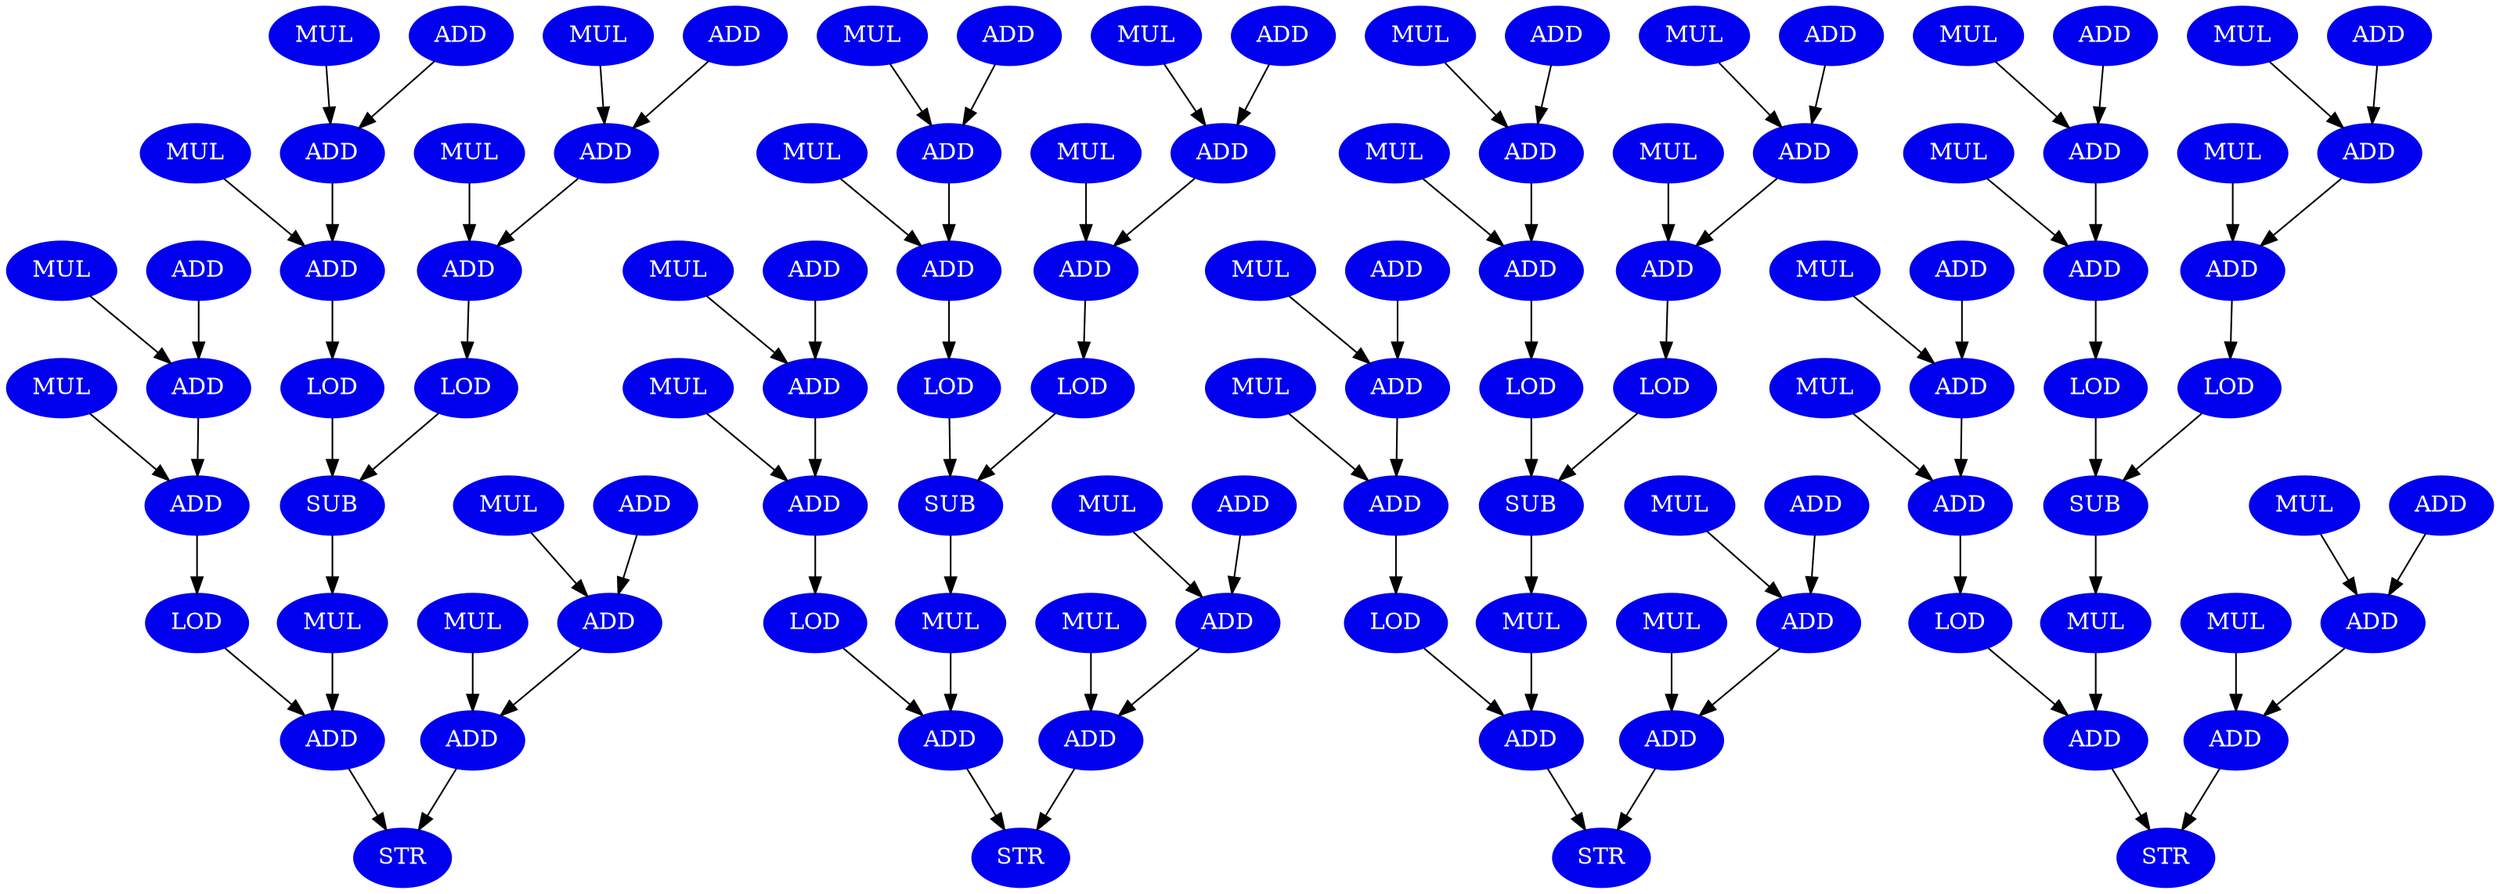 digraph interpolate_aux_dfg__12 {
    node [fontcolor=white,style=filled,color=blue2];
    MUL_2 [label = MUL ];
    MUL_3 [label = MUL ];
    ADD_5 [label = ADD ];
    ADD_7 [label = ADD ];
    ADD_9 [label = ADD ];
    LOD_10 [label = LOD ];
    MUL_13 [label = MUL ];
    MUL_14 [label = MUL ];
    ADD_16 [label = ADD ];
    ADD_18 [label = ADD ];
    ADD_20 [label = ADD ];
    LOD_21 [label = LOD ];
    MUL_24 [label = MUL ];
    MUL_25 [label = MUL ];
    ADD_27 [label = ADD ];
    ADD_29 [label = ADD ];
    ADD_31 [label = ADD ];
    LOD_32 [label = LOD ];
    SUB_34 [label = SUB ];
    MUL_35 [label = MUL ];
    ADD_36 [label = ADD ];
    MUL_38 [label = MUL ];
    MUL_39 [label = MUL ];
    ADD_41 [label = ADD ];
    ADD_43 [label = ADD ];
    ADD_45 [label = ADD ];
    STR_46 [label = STR ];
    MUL_48 [label = MUL ];
    MUL_49 [label = MUL ];
    ADD_51 [label = ADD ];
    ADD_53 [label = ADD ];
    ADD_55 [label = ADD ];
    LOD_56 [label = LOD ];
    MUL_59 [label = MUL ];
    MUL_60 [label = MUL ];
    ADD_62 [label = ADD ];
    ADD_64 [label = ADD ];
    ADD_66 [label = ADD ];
    LOD_67 [label = LOD ];
    MUL_70 [label = MUL ];
    MUL_71 [label = MUL ];
    ADD_73 [label = ADD ];
    ADD_75 [label = ADD ];
    ADD_77 [label = ADD ];
    LOD_78 [label = LOD ];
    SUB_80 [label = SUB ];
    MUL_81 [label = MUL ];
    ADD_82 [label = ADD ];
    MUL_84 [label = MUL ];
    MUL_85 [label = MUL ];
    ADD_87 [label = ADD ];
    ADD_89 [label = ADD ];
    ADD_91 [label = ADD ];
    STR_92 [label = STR ];
    MUL_94 [label = MUL ];
    MUL_95 [label = MUL ];
    ADD_97 [label = ADD ];
    ADD_99 [label = ADD ];
    ADD_101 [label = ADD ];
    LOD_102 [label = LOD ];
    MUL_105 [label = MUL ];
    MUL_106 [label = MUL ];
    ADD_108 [label = ADD ];
    ADD_110 [label = ADD ];
    ADD_112 [label = ADD ];
    LOD_113 [label = LOD ];
    MUL_116 [label = MUL ];
    MUL_117 [label = MUL ];
    ADD_119 [label = ADD ];
    ADD_121 [label = ADD ];
    ADD_123 [label = ADD ];
    LOD_124 [label = LOD ];
    SUB_126 [label = SUB ];
    MUL_127 [label = MUL ];
    ADD_128 [label = ADD ];
    MUL_130 [label = MUL ];
    MUL_131 [label = MUL ];
    ADD_133 [label = ADD ];
    ADD_135 [label = ADD ];
    ADD_137 [label = ADD ];
    STR_138 [label = STR ];
    MUL_140 [label = MUL ];
    MUL_141 [label = MUL ];
    ADD_143 [label = ADD ];
    ADD_145 [label = ADD ];
    ADD_147 [label = ADD ];
    LOD_148 [label = LOD ];
    MUL_151 [label = MUL ];
    MUL_152 [label = MUL ];
    ADD_154 [label = ADD ];
    ADD_156 [label = ADD ];
    ADD_158 [label = ADD ];
    LOD_159 [label = LOD ];
    MUL_162 [label = MUL ];
    MUL_163 [label = MUL ];
    ADD_165 [label = ADD ];
    ADD_167 [label = ADD ];
    ADD_169 [label = ADD ];
    LOD_170 [label = LOD ];
    SUB_172 [label = SUB ];
    MUL_173 [label = MUL ];
    ADD_174 [label = ADD ];
    MUL_176 [label = MUL ];
    MUL_177 [label = MUL ];
    ADD_179 [label = ADD ];
    ADD_181 [label = ADD ];
    ADD_183 [label = ADD ];
    STR_184 [label = STR ];
    MUL_2 -> ADD_9 [ name = 1 ];
    MUL_3 -> ADD_7 [ name = 2 ];
    ADD_5 -> ADD_7 [ name = 4 ];
    ADD_7 -> ADD_9 [ name = 5 ];
    ADD_9 -> LOD_10 [ name = 6 ];
    LOD_10 -> ADD_36 [ name = 7 ];
    MUL_13 -> ADD_20 [ name = 9 ];
    MUL_14 -> ADD_18 [ name = 10 ];
    ADD_16 -> ADD_18 [ name = 12 ];
    ADD_18 -> ADD_20 [ name = 13 ];
    ADD_20 -> LOD_21 [ name = 14 ];
    LOD_21 -> SUB_34 [ name = 15 ];
    MUL_24 -> ADD_31 [ name = 17 ];
    MUL_25 -> ADD_29 [ name = 18 ];
    ADD_27 -> ADD_29 [ name = 20 ];
    ADD_29 -> ADD_31 [ name = 21 ];
    ADD_31 -> LOD_32 [ name = 22 ];
    LOD_32 -> SUB_34 [ name = 23 ];
    SUB_34 -> MUL_35 [ name = 24 ];
    MUL_35 -> ADD_36 [ name = 25 ];
    ADD_36 -> STR_46 [ name = 26 ];
    MUL_38 -> ADD_45 [ name = 28 ];
    MUL_39 -> ADD_43 [ name = 29 ];
    ADD_41 -> ADD_43 [ name = 31 ];
    ADD_43 -> ADD_45 [ name = 32 ];
    ADD_45 -> STR_46 [ name = 33 ];
    MUL_48 -> ADD_55 [ name = 35 ];
    MUL_49 -> ADD_53 [ name = 36 ];
    ADD_51 -> ADD_53 [ name = 38 ];
    ADD_53 -> ADD_55 [ name = 39 ];
    ADD_55 -> LOD_56 [ name = 40 ];
    LOD_56 -> ADD_82 [ name = 41 ];
    MUL_59 -> ADD_66 [ name = 43 ];
    MUL_60 -> ADD_64 [ name = 44 ];
    ADD_62 -> ADD_64 [ name = 46 ];
    ADD_64 -> ADD_66 [ name = 47 ];
    ADD_66 -> LOD_67 [ name = 48 ];
    LOD_67 -> SUB_80 [ name = 49 ];
    MUL_70 -> ADD_77 [ name = 51 ];
    MUL_71 -> ADD_75 [ name = 52 ];
    ADD_73 -> ADD_75 [ name = 54 ];
    ADD_75 -> ADD_77 [ name = 55 ];
    ADD_77 -> LOD_78 [ name = 56 ];
    LOD_78 -> SUB_80 [ name = 57 ];
    SUB_80 -> MUL_81 [ name = 58 ];
    MUL_81 -> ADD_82 [ name = 59 ];
    ADD_82 -> STR_92 [ name = 60 ];
    MUL_84 -> ADD_91 [ name = 62 ];
    MUL_85 -> ADD_89 [ name = 63 ];
    ADD_87 -> ADD_89 [ name = 65 ];
    ADD_89 -> ADD_91 [ name = 66 ];
    ADD_91 -> STR_92 [ name = 67 ];
    MUL_94 -> ADD_101 [ name = 69 ];
    MUL_95 -> ADD_99 [ name = 70 ];
    ADD_97 -> ADD_99 [ name = 72 ];
    ADD_99 -> ADD_101 [ name = 73 ];
    ADD_101 -> LOD_102 [ name = 74 ];
    LOD_102 -> ADD_128 [ name = 75 ];
    MUL_105 -> ADD_112 [ name = 77 ];
    MUL_106 -> ADD_110 [ name = 78 ];
    ADD_108 -> ADD_110 [ name = 80 ];
    ADD_110 -> ADD_112 [ name = 81 ];
    ADD_112 -> LOD_113 [ name = 82 ];
    LOD_113 -> SUB_126 [ name = 83 ];
    MUL_116 -> ADD_123 [ name = 85 ];
    MUL_117 -> ADD_121 [ name = 86 ];
    ADD_119 -> ADD_121 [ name = 88 ];
    ADD_121 -> ADD_123 [ name = 89 ];
    ADD_123 -> LOD_124 [ name = 90 ];
    LOD_124 -> SUB_126 [ name = 91 ];
    SUB_126 -> MUL_127 [ name = 92 ];
    MUL_127 -> ADD_128 [ name = 93 ];
    ADD_128 -> STR_138 [ name = 94 ];
    MUL_130 -> ADD_137 [ name = 96 ];
    MUL_131 -> ADD_135 [ name = 97 ];
    ADD_133 -> ADD_135 [ name = 99 ];
    ADD_135 -> ADD_137 [ name = 100 ];
    ADD_137 -> STR_138 [ name = 101 ];
    MUL_140 -> ADD_147 [ name = 103 ];
    MUL_141 -> ADD_145 [ name = 104 ];
    ADD_143 -> ADD_145 [ name = 106 ];
    ADD_145 -> ADD_147 [ name = 107 ];
    ADD_147 -> LOD_148 [ name = 108 ];
    LOD_148 -> ADD_174 [ name = 109 ];
    MUL_151 -> ADD_158 [ name = 111 ];
    MUL_152 -> ADD_156 [ name = 112 ];
    ADD_154 -> ADD_156 [ name = 114 ];
    ADD_156 -> ADD_158 [ name = 115 ];
    ADD_158 -> LOD_159 [ name = 116 ];
    LOD_159 -> SUB_172 [ name = 117 ];
    MUL_162 -> ADD_169 [ name = 119 ];
    MUL_163 -> ADD_167 [ name = 120 ];
    ADD_165 -> ADD_167 [ name = 122 ];
    ADD_167 -> ADD_169 [ name = 123 ];
    ADD_169 -> LOD_170 [ name = 124 ];
    LOD_170 -> SUB_172 [ name = 125 ];
    SUB_172 -> MUL_173 [ name = 126 ];
    MUL_173 -> ADD_174 [ name = 127 ];
    ADD_174 -> STR_184 [ name = 128 ];
    MUL_176 -> ADD_183 [ name = 130 ];
    MUL_177 -> ADD_181 [ name = 131 ];
    ADD_179 -> ADD_181 [ name = 133 ];
    ADD_181 -> ADD_183 [ name = 134 ];
    ADD_183 -> STR_184 [ name = 135 ];
}